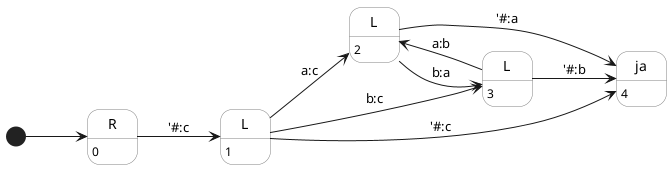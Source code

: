@startuml
left to right direction

skinparam state {
  BackgroundColor White
  BorderColor Gray
}
[*] --> S0

state "R" as S0
state "L" as S1
state "L" as S2
state "L" as S3
state "ja" as S4

S0:0
S1:1
S2:2
S3:3
S4:4

S0 --> S1: '#:c
S1 --> S2: a:c
S1 --> S3: b:c
S1 --> S4: '#:c
S2 --> S3: b:a
S2 --> S4: '#:a
S3 --> S2: a:b
S3 --> S4: '#:b
@enduml
